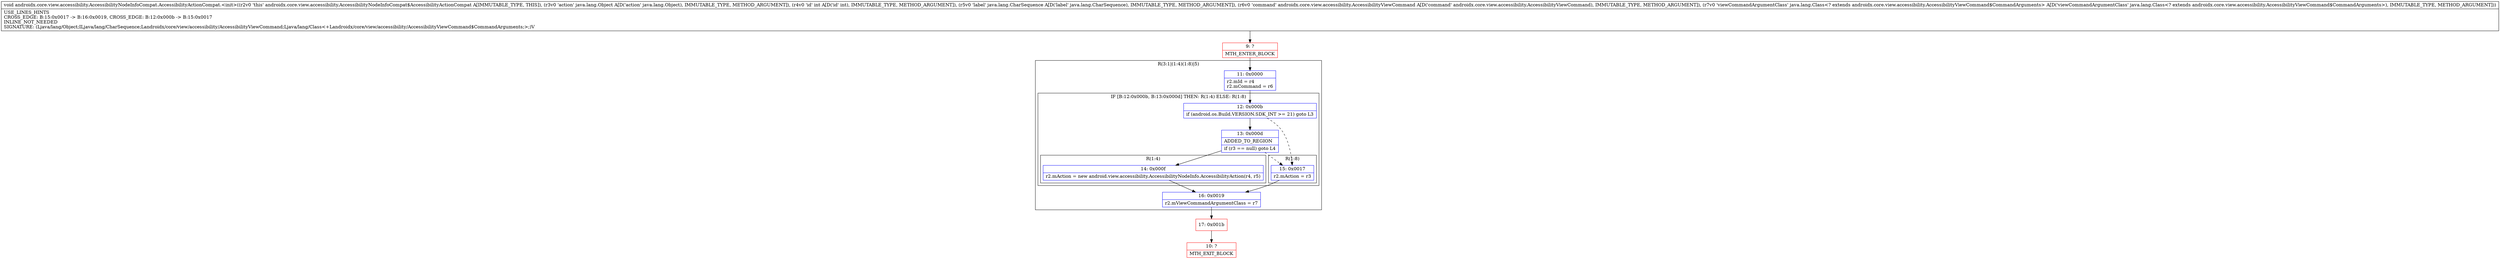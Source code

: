 digraph "CFG forandroidx.core.view.accessibility.AccessibilityNodeInfoCompat.AccessibilityActionCompat.\<init\>(Ljava\/lang\/Object;ILjava\/lang\/CharSequence;Landroidx\/core\/view\/accessibility\/AccessibilityViewCommand;Ljava\/lang\/Class;)V" {
subgraph cluster_Region_2052586526 {
label = "R(3:1|(1:4)(1:8)|5)";
node [shape=record,color=blue];
Node_11 [shape=record,label="{11\:\ 0x0000|r2.mId = r4\lr2.mCommand = r6\l}"];
subgraph cluster_IfRegion_436599376 {
label = "IF [B:12:0x000b, B:13:0x000d] THEN: R(1:4) ELSE: R(1:8)";
node [shape=record,color=blue];
Node_12 [shape=record,label="{12\:\ 0x000b|if (android.os.Build.VERSION.SDK_INT \>= 21) goto L3\l}"];
Node_13 [shape=record,label="{13\:\ 0x000d|ADDED_TO_REGION\l|if (r3 == null) goto L4\l}"];
subgraph cluster_Region_1263181672 {
label = "R(1:4)";
node [shape=record,color=blue];
Node_14 [shape=record,label="{14\:\ 0x000f|r2.mAction = new android.view.accessibility.AccessibilityNodeInfo.AccessibilityAction(r4, r5)\l}"];
}
subgraph cluster_Region_1857494934 {
label = "R(1:8)";
node [shape=record,color=blue];
Node_15 [shape=record,label="{15\:\ 0x0017|r2.mAction = r3\l}"];
}
}
Node_16 [shape=record,label="{16\:\ 0x0019|r2.mViewCommandArgumentClass = r7\l}"];
}
Node_9 [shape=record,color=red,label="{9\:\ ?|MTH_ENTER_BLOCK\l}"];
Node_17 [shape=record,color=red,label="{17\:\ 0x001b}"];
Node_10 [shape=record,color=red,label="{10\:\ ?|MTH_EXIT_BLOCK\l}"];
MethodNode[shape=record,label="{void androidx.core.view.accessibility.AccessibilityNodeInfoCompat.AccessibilityActionCompat.\<init\>((r2v0 'this' androidx.core.view.accessibility.AccessibilityNodeInfoCompat$AccessibilityActionCompat A[IMMUTABLE_TYPE, THIS]), (r3v0 'action' java.lang.Object A[D('action' java.lang.Object), IMMUTABLE_TYPE, METHOD_ARGUMENT]), (r4v0 'id' int A[D('id' int), IMMUTABLE_TYPE, METHOD_ARGUMENT]), (r5v0 'label' java.lang.CharSequence A[D('label' java.lang.CharSequence), IMMUTABLE_TYPE, METHOD_ARGUMENT]), (r6v0 'command' androidx.core.view.accessibility.AccessibilityViewCommand A[D('command' androidx.core.view.accessibility.AccessibilityViewCommand), IMMUTABLE_TYPE, METHOD_ARGUMENT]), (r7v0 'viewCommandArgumentClass' java.lang.Class\<? extends androidx.core.view.accessibility.AccessibilityViewCommand$CommandArguments\> A[D('viewCommandArgumentClass' java.lang.Class\<? extends androidx.core.view.accessibility.AccessibilityViewCommand$CommandArguments\>), IMMUTABLE_TYPE, METHOD_ARGUMENT]))  | USE_LINES_HINTS\lCROSS_EDGE: B:15:0x0017 \-\> B:16:0x0019, CROSS_EDGE: B:12:0x000b \-\> B:15:0x0017\lINLINE_NOT_NEEDED\lSIGNATURE: (Ljava\/lang\/Object;ILjava\/lang\/CharSequence;Landroidx\/core\/view\/accessibility\/AccessibilityViewCommand;Ljava\/lang\/Class\<+Landroidx\/core\/view\/accessibility\/AccessibilityViewCommand$CommandArguments;\>;)V\l}"];
MethodNode -> Node_9;Node_11 -> Node_12;
Node_12 -> Node_13;
Node_12 -> Node_15[style=dashed];
Node_13 -> Node_14;
Node_13 -> Node_15[style=dashed];
Node_14 -> Node_16;
Node_15 -> Node_16;
Node_16 -> Node_17;
Node_9 -> Node_11;
Node_17 -> Node_10;
}

